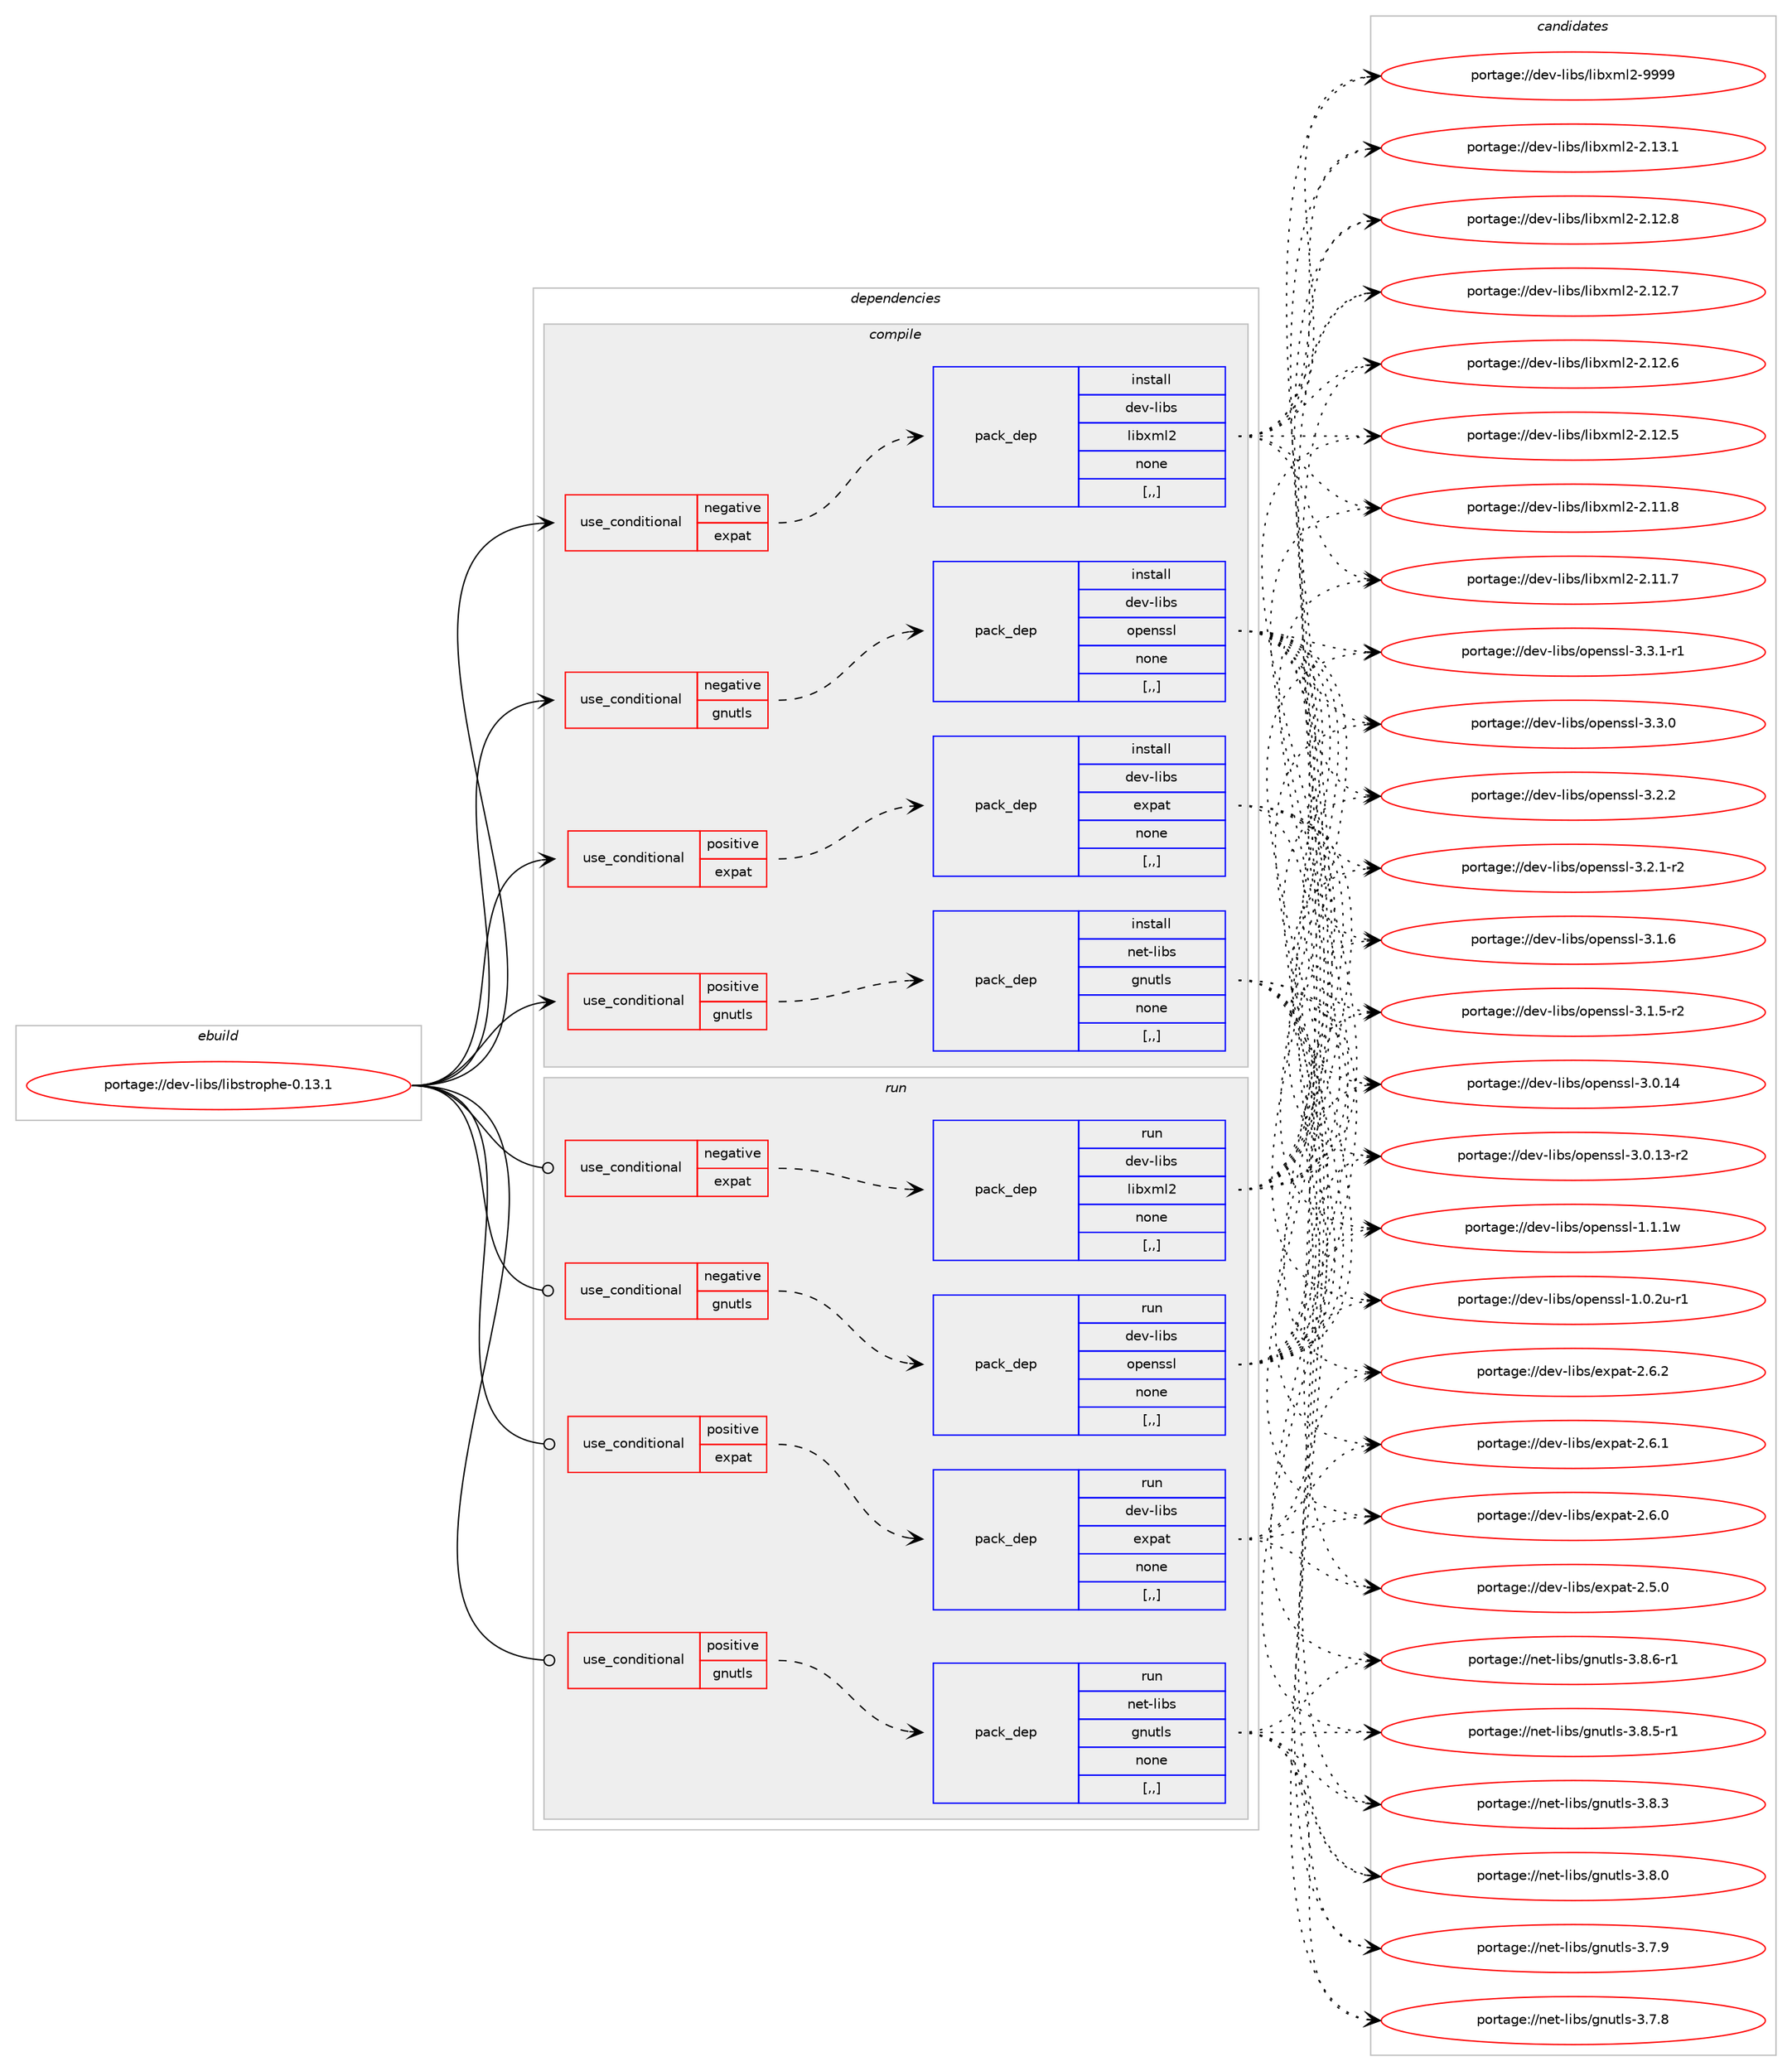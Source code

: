 digraph prolog {

# *************
# Graph options
# *************

newrank=true;
concentrate=true;
compound=true;
graph [rankdir=LR,fontname=Helvetica,fontsize=10,ranksep=1.5];#, ranksep=2.5, nodesep=0.2];
edge  [arrowhead=vee];
node  [fontname=Helvetica,fontsize=10];

# **********
# The ebuild
# **********

subgraph cluster_leftcol {
color=gray;
label=<<i>ebuild</i>>;
id [label="portage://dev-libs/libstrophe-0.13.1", color=red, width=4, href="../dev-libs/libstrophe-0.13.1.svg"];
}

# ****************
# The dependencies
# ****************

subgraph cluster_midcol {
color=gray;
label=<<i>dependencies</i>>;
subgraph cluster_compile {
fillcolor="#eeeeee";
style=filled;
label=<<i>compile</i>>;
subgraph cond27285 {
dependency111530 [label=<<TABLE BORDER="0" CELLBORDER="1" CELLSPACING="0" CELLPADDING="4"><TR><TD ROWSPAN="3" CELLPADDING="10">use_conditional</TD></TR><TR><TD>negative</TD></TR><TR><TD>expat</TD></TR></TABLE>>, shape=none, color=red];
subgraph pack83049 {
dependency111531 [label=<<TABLE BORDER="0" CELLBORDER="1" CELLSPACING="0" CELLPADDING="4" WIDTH="220"><TR><TD ROWSPAN="6" CELLPADDING="30">pack_dep</TD></TR><TR><TD WIDTH="110">install</TD></TR><TR><TD>dev-libs</TD></TR><TR><TD>libxml2</TD></TR><TR><TD>none</TD></TR><TR><TD>[,,]</TD></TR></TABLE>>, shape=none, color=blue];
}
dependency111530:e -> dependency111531:w [weight=20,style="dashed",arrowhead="vee"];
}
id:e -> dependency111530:w [weight=20,style="solid",arrowhead="vee"];
subgraph cond27286 {
dependency111532 [label=<<TABLE BORDER="0" CELLBORDER="1" CELLSPACING="0" CELLPADDING="4"><TR><TD ROWSPAN="3" CELLPADDING="10">use_conditional</TD></TR><TR><TD>negative</TD></TR><TR><TD>gnutls</TD></TR></TABLE>>, shape=none, color=red];
subgraph pack83050 {
dependency111533 [label=<<TABLE BORDER="0" CELLBORDER="1" CELLSPACING="0" CELLPADDING="4" WIDTH="220"><TR><TD ROWSPAN="6" CELLPADDING="30">pack_dep</TD></TR><TR><TD WIDTH="110">install</TD></TR><TR><TD>dev-libs</TD></TR><TR><TD>openssl</TD></TR><TR><TD>none</TD></TR><TR><TD>[,,]</TD></TR></TABLE>>, shape=none, color=blue];
}
dependency111532:e -> dependency111533:w [weight=20,style="dashed",arrowhead="vee"];
}
id:e -> dependency111532:w [weight=20,style="solid",arrowhead="vee"];
subgraph cond27287 {
dependency111534 [label=<<TABLE BORDER="0" CELLBORDER="1" CELLSPACING="0" CELLPADDING="4"><TR><TD ROWSPAN="3" CELLPADDING="10">use_conditional</TD></TR><TR><TD>positive</TD></TR><TR><TD>expat</TD></TR></TABLE>>, shape=none, color=red];
subgraph pack83051 {
dependency111535 [label=<<TABLE BORDER="0" CELLBORDER="1" CELLSPACING="0" CELLPADDING="4" WIDTH="220"><TR><TD ROWSPAN="6" CELLPADDING="30">pack_dep</TD></TR><TR><TD WIDTH="110">install</TD></TR><TR><TD>dev-libs</TD></TR><TR><TD>expat</TD></TR><TR><TD>none</TD></TR><TR><TD>[,,]</TD></TR></TABLE>>, shape=none, color=blue];
}
dependency111534:e -> dependency111535:w [weight=20,style="dashed",arrowhead="vee"];
}
id:e -> dependency111534:w [weight=20,style="solid",arrowhead="vee"];
subgraph cond27288 {
dependency111536 [label=<<TABLE BORDER="0" CELLBORDER="1" CELLSPACING="0" CELLPADDING="4"><TR><TD ROWSPAN="3" CELLPADDING="10">use_conditional</TD></TR><TR><TD>positive</TD></TR><TR><TD>gnutls</TD></TR></TABLE>>, shape=none, color=red];
subgraph pack83052 {
dependency111537 [label=<<TABLE BORDER="0" CELLBORDER="1" CELLSPACING="0" CELLPADDING="4" WIDTH="220"><TR><TD ROWSPAN="6" CELLPADDING="30">pack_dep</TD></TR><TR><TD WIDTH="110">install</TD></TR><TR><TD>net-libs</TD></TR><TR><TD>gnutls</TD></TR><TR><TD>none</TD></TR><TR><TD>[,,]</TD></TR></TABLE>>, shape=none, color=blue];
}
dependency111536:e -> dependency111537:w [weight=20,style="dashed",arrowhead="vee"];
}
id:e -> dependency111536:w [weight=20,style="solid",arrowhead="vee"];
}
subgraph cluster_compileandrun {
fillcolor="#eeeeee";
style=filled;
label=<<i>compile and run</i>>;
}
subgraph cluster_run {
fillcolor="#eeeeee";
style=filled;
label=<<i>run</i>>;
subgraph cond27289 {
dependency111538 [label=<<TABLE BORDER="0" CELLBORDER="1" CELLSPACING="0" CELLPADDING="4"><TR><TD ROWSPAN="3" CELLPADDING="10">use_conditional</TD></TR><TR><TD>negative</TD></TR><TR><TD>expat</TD></TR></TABLE>>, shape=none, color=red];
subgraph pack83053 {
dependency111539 [label=<<TABLE BORDER="0" CELLBORDER="1" CELLSPACING="0" CELLPADDING="4" WIDTH="220"><TR><TD ROWSPAN="6" CELLPADDING="30">pack_dep</TD></TR><TR><TD WIDTH="110">run</TD></TR><TR><TD>dev-libs</TD></TR><TR><TD>libxml2</TD></TR><TR><TD>none</TD></TR><TR><TD>[,,]</TD></TR></TABLE>>, shape=none, color=blue];
}
dependency111538:e -> dependency111539:w [weight=20,style="dashed",arrowhead="vee"];
}
id:e -> dependency111538:w [weight=20,style="solid",arrowhead="odot"];
subgraph cond27290 {
dependency111540 [label=<<TABLE BORDER="0" CELLBORDER="1" CELLSPACING="0" CELLPADDING="4"><TR><TD ROWSPAN="3" CELLPADDING="10">use_conditional</TD></TR><TR><TD>negative</TD></TR><TR><TD>gnutls</TD></TR></TABLE>>, shape=none, color=red];
subgraph pack83054 {
dependency111541 [label=<<TABLE BORDER="0" CELLBORDER="1" CELLSPACING="0" CELLPADDING="4" WIDTH="220"><TR><TD ROWSPAN="6" CELLPADDING="30">pack_dep</TD></TR><TR><TD WIDTH="110">run</TD></TR><TR><TD>dev-libs</TD></TR><TR><TD>openssl</TD></TR><TR><TD>none</TD></TR><TR><TD>[,,]</TD></TR></TABLE>>, shape=none, color=blue];
}
dependency111540:e -> dependency111541:w [weight=20,style="dashed",arrowhead="vee"];
}
id:e -> dependency111540:w [weight=20,style="solid",arrowhead="odot"];
subgraph cond27291 {
dependency111542 [label=<<TABLE BORDER="0" CELLBORDER="1" CELLSPACING="0" CELLPADDING="4"><TR><TD ROWSPAN="3" CELLPADDING="10">use_conditional</TD></TR><TR><TD>positive</TD></TR><TR><TD>expat</TD></TR></TABLE>>, shape=none, color=red];
subgraph pack83055 {
dependency111543 [label=<<TABLE BORDER="0" CELLBORDER="1" CELLSPACING="0" CELLPADDING="4" WIDTH="220"><TR><TD ROWSPAN="6" CELLPADDING="30">pack_dep</TD></TR><TR><TD WIDTH="110">run</TD></TR><TR><TD>dev-libs</TD></TR><TR><TD>expat</TD></TR><TR><TD>none</TD></TR><TR><TD>[,,]</TD></TR></TABLE>>, shape=none, color=blue];
}
dependency111542:e -> dependency111543:w [weight=20,style="dashed",arrowhead="vee"];
}
id:e -> dependency111542:w [weight=20,style="solid",arrowhead="odot"];
subgraph cond27292 {
dependency111544 [label=<<TABLE BORDER="0" CELLBORDER="1" CELLSPACING="0" CELLPADDING="4"><TR><TD ROWSPAN="3" CELLPADDING="10">use_conditional</TD></TR><TR><TD>positive</TD></TR><TR><TD>gnutls</TD></TR></TABLE>>, shape=none, color=red];
subgraph pack83056 {
dependency111545 [label=<<TABLE BORDER="0" CELLBORDER="1" CELLSPACING="0" CELLPADDING="4" WIDTH="220"><TR><TD ROWSPAN="6" CELLPADDING="30">pack_dep</TD></TR><TR><TD WIDTH="110">run</TD></TR><TR><TD>net-libs</TD></TR><TR><TD>gnutls</TD></TR><TR><TD>none</TD></TR><TR><TD>[,,]</TD></TR></TABLE>>, shape=none, color=blue];
}
dependency111544:e -> dependency111545:w [weight=20,style="dashed",arrowhead="vee"];
}
id:e -> dependency111544:w [weight=20,style="solid",arrowhead="odot"];
}
}

# **************
# The candidates
# **************

subgraph cluster_choices {
rank=same;
color=gray;
label=<<i>candidates</i>>;

subgraph choice83049 {
color=black;
nodesep=1;
choice10010111845108105981154710810598120109108504557575757 [label="portage://dev-libs/libxml2-9999", color=red, width=4,href="../dev-libs/libxml2-9999.svg"];
choice100101118451081059811547108105981201091085045504649514649 [label="portage://dev-libs/libxml2-2.13.1", color=red, width=4,href="../dev-libs/libxml2-2.13.1.svg"];
choice100101118451081059811547108105981201091085045504649504656 [label="portage://dev-libs/libxml2-2.12.8", color=red, width=4,href="../dev-libs/libxml2-2.12.8.svg"];
choice100101118451081059811547108105981201091085045504649504655 [label="portage://dev-libs/libxml2-2.12.7", color=red, width=4,href="../dev-libs/libxml2-2.12.7.svg"];
choice100101118451081059811547108105981201091085045504649504654 [label="portage://dev-libs/libxml2-2.12.6", color=red, width=4,href="../dev-libs/libxml2-2.12.6.svg"];
choice100101118451081059811547108105981201091085045504649504653 [label="portage://dev-libs/libxml2-2.12.5", color=red, width=4,href="../dev-libs/libxml2-2.12.5.svg"];
choice100101118451081059811547108105981201091085045504649494656 [label="portage://dev-libs/libxml2-2.11.8", color=red, width=4,href="../dev-libs/libxml2-2.11.8.svg"];
choice100101118451081059811547108105981201091085045504649494655 [label="portage://dev-libs/libxml2-2.11.7", color=red, width=4,href="../dev-libs/libxml2-2.11.7.svg"];
dependency111531:e -> choice10010111845108105981154710810598120109108504557575757:w [style=dotted,weight="100"];
dependency111531:e -> choice100101118451081059811547108105981201091085045504649514649:w [style=dotted,weight="100"];
dependency111531:e -> choice100101118451081059811547108105981201091085045504649504656:w [style=dotted,weight="100"];
dependency111531:e -> choice100101118451081059811547108105981201091085045504649504655:w [style=dotted,weight="100"];
dependency111531:e -> choice100101118451081059811547108105981201091085045504649504654:w [style=dotted,weight="100"];
dependency111531:e -> choice100101118451081059811547108105981201091085045504649504653:w [style=dotted,weight="100"];
dependency111531:e -> choice100101118451081059811547108105981201091085045504649494656:w [style=dotted,weight="100"];
dependency111531:e -> choice100101118451081059811547108105981201091085045504649494655:w [style=dotted,weight="100"];
}
subgraph choice83050 {
color=black;
nodesep=1;
choice1001011184510810598115471111121011101151151084551465146494511449 [label="portage://dev-libs/openssl-3.3.1-r1", color=red, width=4,href="../dev-libs/openssl-3.3.1-r1.svg"];
choice100101118451081059811547111112101110115115108455146514648 [label="portage://dev-libs/openssl-3.3.0", color=red, width=4,href="../dev-libs/openssl-3.3.0.svg"];
choice100101118451081059811547111112101110115115108455146504650 [label="portage://dev-libs/openssl-3.2.2", color=red, width=4,href="../dev-libs/openssl-3.2.2.svg"];
choice1001011184510810598115471111121011101151151084551465046494511450 [label="portage://dev-libs/openssl-3.2.1-r2", color=red, width=4,href="../dev-libs/openssl-3.2.1-r2.svg"];
choice100101118451081059811547111112101110115115108455146494654 [label="portage://dev-libs/openssl-3.1.6", color=red, width=4,href="../dev-libs/openssl-3.1.6.svg"];
choice1001011184510810598115471111121011101151151084551464946534511450 [label="portage://dev-libs/openssl-3.1.5-r2", color=red, width=4,href="../dev-libs/openssl-3.1.5-r2.svg"];
choice10010111845108105981154711111210111011511510845514648464952 [label="portage://dev-libs/openssl-3.0.14", color=red, width=4,href="../dev-libs/openssl-3.0.14.svg"];
choice100101118451081059811547111112101110115115108455146484649514511450 [label="portage://dev-libs/openssl-3.0.13-r2", color=red, width=4,href="../dev-libs/openssl-3.0.13-r2.svg"];
choice100101118451081059811547111112101110115115108454946494649119 [label="portage://dev-libs/openssl-1.1.1w", color=red, width=4,href="../dev-libs/openssl-1.1.1w.svg"];
choice1001011184510810598115471111121011101151151084549464846501174511449 [label="portage://dev-libs/openssl-1.0.2u-r1", color=red, width=4,href="../dev-libs/openssl-1.0.2u-r1.svg"];
dependency111533:e -> choice1001011184510810598115471111121011101151151084551465146494511449:w [style=dotted,weight="100"];
dependency111533:e -> choice100101118451081059811547111112101110115115108455146514648:w [style=dotted,weight="100"];
dependency111533:e -> choice100101118451081059811547111112101110115115108455146504650:w [style=dotted,weight="100"];
dependency111533:e -> choice1001011184510810598115471111121011101151151084551465046494511450:w [style=dotted,weight="100"];
dependency111533:e -> choice100101118451081059811547111112101110115115108455146494654:w [style=dotted,weight="100"];
dependency111533:e -> choice1001011184510810598115471111121011101151151084551464946534511450:w [style=dotted,weight="100"];
dependency111533:e -> choice10010111845108105981154711111210111011511510845514648464952:w [style=dotted,weight="100"];
dependency111533:e -> choice100101118451081059811547111112101110115115108455146484649514511450:w [style=dotted,weight="100"];
dependency111533:e -> choice100101118451081059811547111112101110115115108454946494649119:w [style=dotted,weight="100"];
dependency111533:e -> choice1001011184510810598115471111121011101151151084549464846501174511449:w [style=dotted,weight="100"];
}
subgraph choice83051 {
color=black;
nodesep=1;
choice10010111845108105981154710112011297116455046544650 [label="portage://dev-libs/expat-2.6.2", color=red, width=4,href="../dev-libs/expat-2.6.2.svg"];
choice10010111845108105981154710112011297116455046544649 [label="portage://dev-libs/expat-2.6.1", color=red, width=4,href="../dev-libs/expat-2.6.1.svg"];
choice10010111845108105981154710112011297116455046544648 [label="portage://dev-libs/expat-2.6.0", color=red, width=4,href="../dev-libs/expat-2.6.0.svg"];
choice10010111845108105981154710112011297116455046534648 [label="portage://dev-libs/expat-2.5.0", color=red, width=4,href="../dev-libs/expat-2.5.0.svg"];
dependency111535:e -> choice10010111845108105981154710112011297116455046544650:w [style=dotted,weight="100"];
dependency111535:e -> choice10010111845108105981154710112011297116455046544649:w [style=dotted,weight="100"];
dependency111535:e -> choice10010111845108105981154710112011297116455046544648:w [style=dotted,weight="100"];
dependency111535:e -> choice10010111845108105981154710112011297116455046534648:w [style=dotted,weight="100"];
}
subgraph choice83052 {
color=black;
nodesep=1;
choice1101011164510810598115471031101171161081154551465646544511449 [label="portage://net-libs/gnutls-3.8.6-r1", color=red, width=4,href="../net-libs/gnutls-3.8.6-r1.svg"];
choice1101011164510810598115471031101171161081154551465646534511449 [label="portage://net-libs/gnutls-3.8.5-r1", color=red, width=4,href="../net-libs/gnutls-3.8.5-r1.svg"];
choice110101116451081059811547103110117116108115455146564651 [label="portage://net-libs/gnutls-3.8.3", color=red, width=4,href="../net-libs/gnutls-3.8.3.svg"];
choice110101116451081059811547103110117116108115455146564648 [label="portage://net-libs/gnutls-3.8.0", color=red, width=4,href="../net-libs/gnutls-3.8.0.svg"];
choice110101116451081059811547103110117116108115455146554657 [label="portage://net-libs/gnutls-3.7.9", color=red, width=4,href="../net-libs/gnutls-3.7.9.svg"];
choice110101116451081059811547103110117116108115455146554656 [label="portage://net-libs/gnutls-3.7.8", color=red, width=4,href="../net-libs/gnutls-3.7.8.svg"];
dependency111537:e -> choice1101011164510810598115471031101171161081154551465646544511449:w [style=dotted,weight="100"];
dependency111537:e -> choice1101011164510810598115471031101171161081154551465646534511449:w [style=dotted,weight="100"];
dependency111537:e -> choice110101116451081059811547103110117116108115455146564651:w [style=dotted,weight="100"];
dependency111537:e -> choice110101116451081059811547103110117116108115455146564648:w [style=dotted,weight="100"];
dependency111537:e -> choice110101116451081059811547103110117116108115455146554657:w [style=dotted,weight="100"];
dependency111537:e -> choice110101116451081059811547103110117116108115455146554656:w [style=dotted,weight="100"];
}
subgraph choice83053 {
color=black;
nodesep=1;
choice10010111845108105981154710810598120109108504557575757 [label="portage://dev-libs/libxml2-9999", color=red, width=4,href="../dev-libs/libxml2-9999.svg"];
choice100101118451081059811547108105981201091085045504649514649 [label="portage://dev-libs/libxml2-2.13.1", color=red, width=4,href="../dev-libs/libxml2-2.13.1.svg"];
choice100101118451081059811547108105981201091085045504649504656 [label="portage://dev-libs/libxml2-2.12.8", color=red, width=4,href="../dev-libs/libxml2-2.12.8.svg"];
choice100101118451081059811547108105981201091085045504649504655 [label="portage://dev-libs/libxml2-2.12.7", color=red, width=4,href="../dev-libs/libxml2-2.12.7.svg"];
choice100101118451081059811547108105981201091085045504649504654 [label="portage://dev-libs/libxml2-2.12.6", color=red, width=4,href="../dev-libs/libxml2-2.12.6.svg"];
choice100101118451081059811547108105981201091085045504649504653 [label="portage://dev-libs/libxml2-2.12.5", color=red, width=4,href="../dev-libs/libxml2-2.12.5.svg"];
choice100101118451081059811547108105981201091085045504649494656 [label="portage://dev-libs/libxml2-2.11.8", color=red, width=4,href="../dev-libs/libxml2-2.11.8.svg"];
choice100101118451081059811547108105981201091085045504649494655 [label="portage://dev-libs/libxml2-2.11.7", color=red, width=4,href="../dev-libs/libxml2-2.11.7.svg"];
dependency111539:e -> choice10010111845108105981154710810598120109108504557575757:w [style=dotted,weight="100"];
dependency111539:e -> choice100101118451081059811547108105981201091085045504649514649:w [style=dotted,weight="100"];
dependency111539:e -> choice100101118451081059811547108105981201091085045504649504656:w [style=dotted,weight="100"];
dependency111539:e -> choice100101118451081059811547108105981201091085045504649504655:w [style=dotted,weight="100"];
dependency111539:e -> choice100101118451081059811547108105981201091085045504649504654:w [style=dotted,weight="100"];
dependency111539:e -> choice100101118451081059811547108105981201091085045504649504653:w [style=dotted,weight="100"];
dependency111539:e -> choice100101118451081059811547108105981201091085045504649494656:w [style=dotted,weight="100"];
dependency111539:e -> choice100101118451081059811547108105981201091085045504649494655:w [style=dotted,weight="100"];
}
subgraph choice83054 {
color=black;
nodesep=1;
choice1001011184510810598115471111121011101151151084551465146494511449 [label="portage://dev-libs/openssl-3.3.1-r1", color=red, width=4,href="../dev-libs/openssl-3.3.1-r1.svg"];
choice100101118451081059811547111112101110115115108455146514648 [label="portage://dev-libs/openssl-3.3.0", color=red, width=4,href="../dev-libs/openssl-3.3.0.svg"];
choice100101118451081059811547111112101110115115108455146504650 [label="portage://dev-libs/openssl-3.2.2", color=red, width=4,href="../dev-libs/openssl-3.2.2.svg"];
choice1001011184510810598115471111121011101151151084551465046494511450 [label="portage://dev-libs/openssl-3.2.1-r2", color=red, width=4,href="../dev-libs/openssl-3.2.1-r2.svg"];
choice100101118451081059811547111112101110115115108455146494654 [label="portage://dev-libs/openssl-3.1.6", color=red, width=4,href="../dev-libs/openssl-3.1.6.svg"];
choice1001011184510810598115471111121011101151151084551464946534511450 [label="portage://dev-libs/openssl-3.1.5-r2", color=red, width=4,href="../dev-libs/openssl-3.1.5-r2.svg"];
choice10010111845108105981154711111210111011511510845514648464952 [label="portage://dev-libs/openssl-3.0.14", color=red, width=4,href="../dev-libs/openssl-3.0.14.svg"];
choice100101118451081059811547111112101110115115108455146484649514511450 [label="portage://dev-libs/openssl-3.0.13-r2", color=red, width=4,href="../dev-libs/openssl-3.0.13-r2.svg"];
choice100101118451081059811547111112101110115115108454946494649119 [label="portage://dev-libs/openssl-1.1.1w", color=red, width=4,href="../dev-libs/openssl-1.1.1w.svg"];
choice1001011184510810598115471111121011101151151084549464846501174511449 [label="portage://dev-libs/openssl-1.0.2u-r1", color=red, width=4,href="../dev-libs/openssl-1.0.2u-r1.svg"];
dependency111541:e -> choice1001011184510810598115471111121011101151151084551465146494511449:w [style=dotted,weight="100"];
dependency111541:e -> choice100101118451081059811547111112101110115115108455146514648:w [style=dotted,weight="100"];
dependency111541:e -> choice100101118451081059811547111112101110115115108455146504650:w [style=dotted,weight="100"];
dependency111541:e -> choice1001011184510810598115471111121011101151151084551465046494511450:w [style=dotted,weight="100"];
dependency111541:e -> choice100101118451081059811547111112101110115115108455146494654:w [style=dotted,weight="100"];
dependency111541:e -> choice1001011184510810598115471111121011101151151084551464946534511450:w [style=dotted,weight="100"];
dependency111541:e -> choice10010111845108105981154711111210111011511510845514648464952:w [style=dotted,weight="100"];
dependency111541:e -> choice100101118451081059811547111112101110115115108455146484649514511450:w [style=dotted,weight="100"];
dependency111541:e -> choice100101118451081059811547111112101110115115108454946494649119:w [style=dotted,weight="100"];
dependency111541:e -> choice1001011184510810598115471111121011101151151084549464846501174511449:w [style=dotted,weight="100"];
}
subgraph choice83055 {
color=black;
nodesep=1;
choice10010111845108105981154710112011297116455046544650 [label="portage://dev-libs/expat-2.6.2", color=red, width=4,href="../dev-libs/expat-2.6.2.svg"];
choice10010111845108105981154710112011297116455046544649 [label="portage://dev-libs/expat-2.6.1", color=red, width=4,href="../dev-libs/expat-2.6.1.svg"];
choice10010111845108105981154710112011297116455046544648 [label="portage://dev-libs/expat-2.6.0", color=red, width=4,href="../dev-libs/expat-2.6.0.svg"];
choice10010111845108105981154710112011297116455046534648 [label="portage://dev-libs/expat-2.5.0", color=red, width=4,href="../dev-libs/expat-2.5.0.svg"];
dependency111543:e -> choice10010111845108105981154710112011297116455046544650:w [style=dotted,weight="100"];
dependency111543:e -> choice10010111845108105981154710112011297116455046544649:w [style=dotted,weight="100"];
dependency111543:e -> choice10010111845108105981154710112011297116455046544648:w [style=dotted,weight="100"];
dependency111543:e -> choice10010111845108105981154710112011297116455046534648:w [style=dotted,weight="100"];
}
subgraph choice83056 {
color=black;
nodesep=1;
choice1101011164510810598115471031101171161081154551465646544511449 [label="portage://net-libs/gnutls-3.8.6-r1", color=red, width=4,href="../net-libs/gnutls-3.8.6-r1.svg"];
choice1101011164510810598115471031101171161081154551465646534511449 [label="portage://net-libs/gnutls-3.8.5-r1", color=red, width=4,href="../net-libs/gnutls-3.8.5-r1.svg"];
choice110101116451081059811547103110117116108115455146564651 [label="portage://net-libs/gnutls-3.8.3", color=red, width=4,href="../net-libs/gnutls-3.8.3.svg"];
choice110101116451081059811547103110117116108115455146564648 [label="portage://net-libs/gnutls-3.8.0", color=red, width=4,href="../net-libs/gnutls-3.8.0.svg"];
choice110101116451081059811547103110117116108115455146554657 [label="portage://net-libs/gnutls-3.7.9", color=red, width=4,href="../net-libs/gnutls-3.7.9.svg"];
choice110101116451081059811547103110117116108115455146554656 [label="portage://net-libs/gnutls-3.7.8", color=red, width=4,href="../net-libs/gnutls-3.7.8.svg"];
dependency111545:e -> choice1101011164510810598115471031101171161081154551465646544511449:w [style=dotted,weight="100"];
dependency111545:e -> choice1101011164510810598115471031101171161081154551465646534511449:w [style=dotted,weight="100"];
dependency111545:e -> choice110101116451081059811547103110117116108115455146564651:w [style=dotted,weight="100"];
dependency111545:e -> choice110101116451081059811547103110117116108115455146564648:w [style=dotted,weight="100"];
dependency111545:e -> choice110101116451081059811547103110117116108115455146554657:w [style=dotted,weight="100"];
dependency111545:e -> choice110101116451081059811547103110117116108115455146554656:w [style=dotted,weight="100"];
}
}

}
